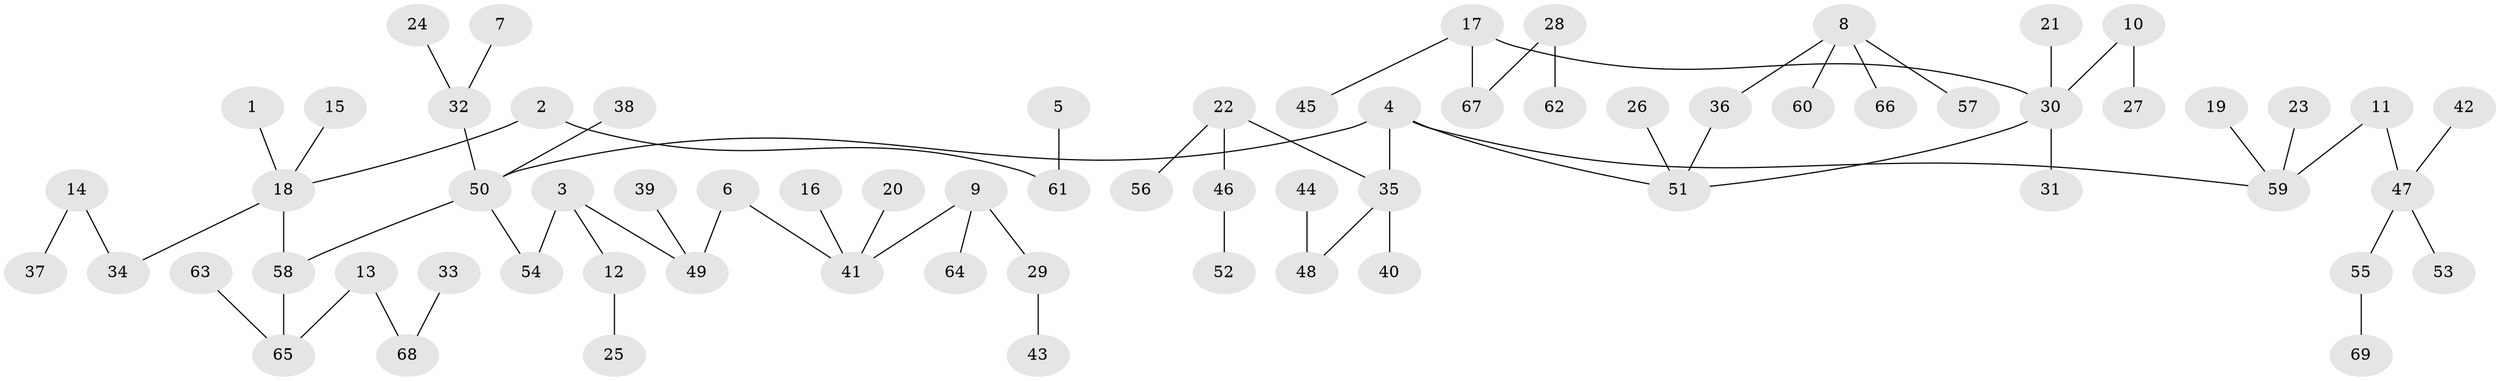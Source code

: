 // original degree distribution, {3: 0.18115942028985507, 6: 0.021739130434782608, 4: 0.043478260869565216, 5: 0.028985507246376812, 1: 0.4927536231884058, 2: 0.2246376811594203, 7: 0.007246376811594203}
// Generated by graph-tools (version 1.1) at 2025/02/03/09/25 03:02:29]
// undirected, 69 vertices, 68 edges
graph export_dot {
graph [start="1"]
  node [color=gray90,style=filled];
  1;
  2;
  3;
  4;
  5;
  6;
  7;
  8;
  9;
  10;
  11;
  12;
  13;
  14;
  15;
  16;
  17;
  18;
  19;
  20;
  21;
  22;
  23;
  24;
  25;
  26;
  27;
  28;
  29;
  30;
  31;
  32;
  33;
  34;
  35;
  36;
  37;
  38;
  39;
  40;
  41;
  42;
  43;
  44;
  45;
  46;
  47;
  48;
  49;
  50;
  51;
  52;
  53;
  54;
  55;
  56;
  57;
  58;
  59;
  60;
  61;
  62;
  63;
  64;
  65;
  66;
  67;
  68;
  69;
  1 -- 18 [weight=1.0];
  2 -- 18 [weight=1.0];
  2 -- 61 [weight=1.0];
  3 -- 12 [weight=1.0];
  3 -- 49 [weight=1.0];
  3 -- 54 [weight=1.0];
  4 -- 35 [weight=1.0];
  4 -- 50 [weight=1.0];
  4 -- 51 [weight=1.0];
  4 -- 59 [weight=1.0];
  5 -- 61 [weight=1.0];
  6 -- 41 [weight=1.0];
  6 -- 49 [weight=1.0];
  7 -- 32 [weight=1.0];
  8 -- 36 [weight=1.0];
  8 -- 57 [weight=1.0];
  8 -- 60 [weight=1.0];
  8 -- 66 [weight=1.0];
  9 -- 29 [weight=1.0];
  9 -- 41 [weight=1.0];
  9 -- 64 [weight=1.0];
  10 -- 27 [weight=1.0];
  10 -- 30 [weight=1.0];
  11 -- 47 [weight=1.0];
  11 -- 59 [weight=1.0];
  12 -- 25 [weight=1.0];
  13 -- 65 [weight=1.0];
  13 -- 68 [weight=1.0];
  14 -- 34 [weight=1.0];
  14 -- 37 [weight=1.0];
  15 -- 18 [weight=1.0];
  16 -- 41 [weight=1.0];
  17 -- 30 [weight=1.0];
  17 -- 45 [weight=1.0];
  17 -- 67 [weight=1.0];
  18 -- 34 [weight=1.0];
  18 -- 58 [weight=1.0];
  19 -- 59 [weight=1.0];
  20 -- 41 [weight=1.0];
  21 -- 30 [weight=1.0];
  22 -- 35 [weight=1.0];
  22 -- 46 [weight=1.0];
  22 -- 56 [weight=1.0];
  23 -- 59 [weight=1.0];
  24 -- 32 [weight=1.0];
  26 -- 51 [weight=1.0];
  28 -- 62 [weight=1.0];
  28 -- 67 [weight=1.0];
  29 -- 43 [weight=1.0];
  30 -- 31 [weight=1.0];
  30 -- 51 [weight=1.0];
  32 -- 50 [weight=1.0];
  33 -- 68 [weight=1.0];
  35 -- 40 [weight=1.0];
  35 -- 48 [weight=1.0];
  36 -- 51 [weight=1.0];
  38 -- 50 [weight=1.0];
  39 -- 49 [weight=1.0];
  42 -- 47 [weight=1.0];
  44 -- 48 [weight=1.0];
  46 -- 52 [weight=1.0];
  47 -- 53 [weight=1.0];
  47 -- 55 [weight=1.0];
  50 -- 54 [weight=1.0];
  50 -- 58 [weight=1.0];
  55 -- 69 [weight=1.0];
  58 -- 65 [weight=1.0];
  63 -- 65 [weight=1.0];
}
